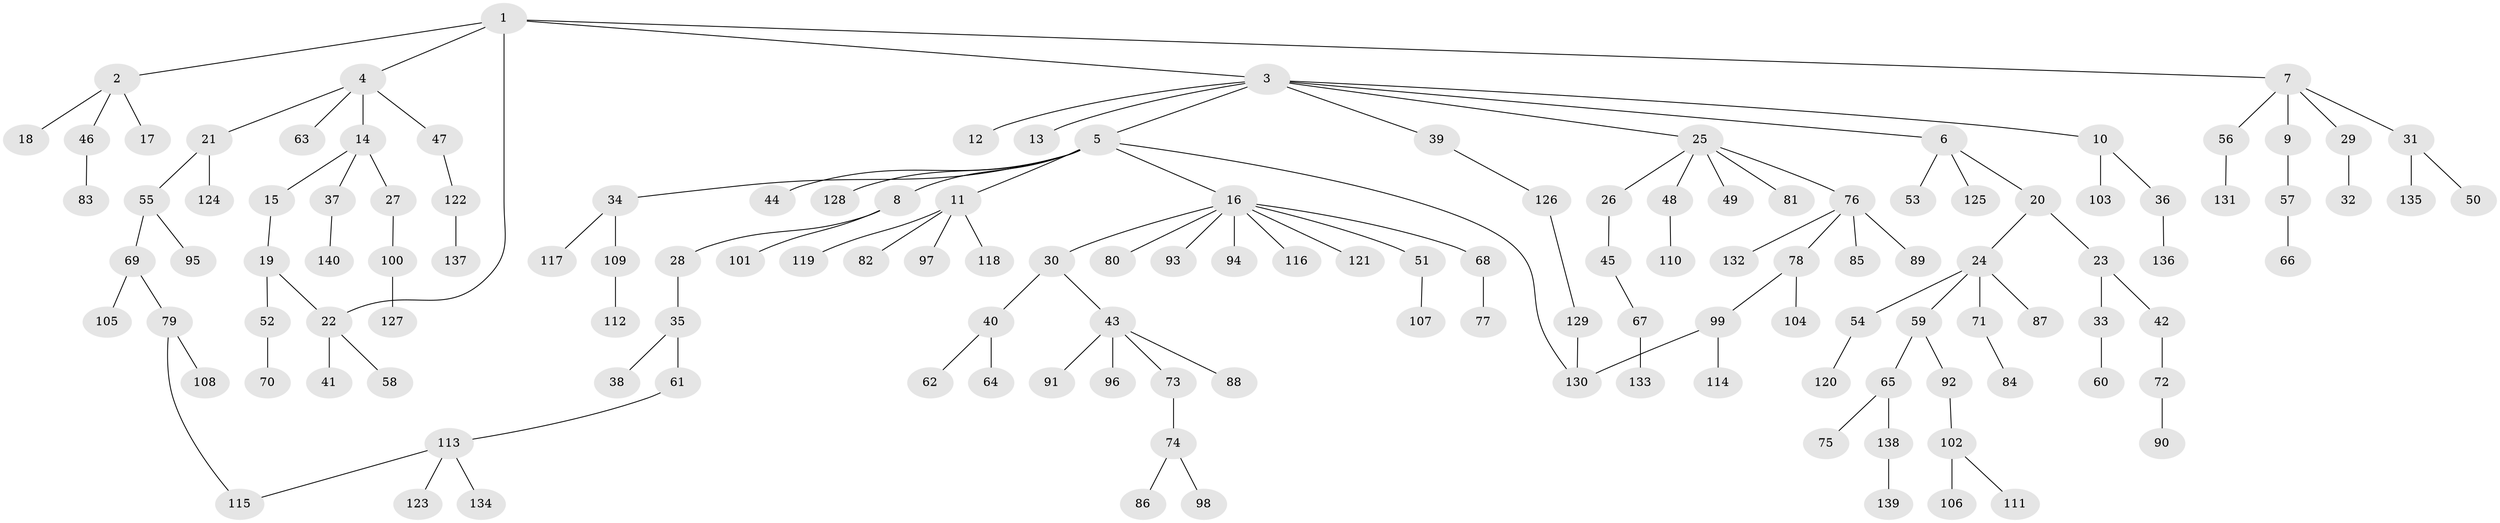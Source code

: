 // coarse degree distribution, {5: 0.041666666666666664, 4: 0.08333333333333333, 7: 0.010416666666666666, 15: 0.010416666666666666, 3: 0.11458333333333333, 2: 0.20833333333333334, 1: 0.53125}
// Generated by graph-tools (version 1.1) at 2025/41/03/06/25 10:41:30]
// undirected, 140 vertices, 143 edges
graph export_dot {
graph [start="1"]
  node [color=gray90,style=filled];
  1;
  2;
  3;
  4;
  5;
  6;
  7;
  8;
  9;
  10;
  11;
  12;
  13;
  14;
  15;
  16;
  17;
  18;
  19;
  20;
  21;
  22;
  23;
  24;
  25;
  26;
  27;
  28;
  29;
  30;
  31;
  32;
  33;
  34;
  35;
  36;
  37;
  38;
  39;
  40;
  41;
  42;
  43;
  44;
  45;
  46;
  47;
  48;
  49;
  50;
  51;
  52;
  53;
  54;
  55;
  56;
  57;
  58;
  59;
  60;
  61;
  62;
  63;
  64;
  65;
  66;
  67;
  68;
  69;
  70;
  71;
  72;
  73;
  74;
  75;
  76;
  77;
  78;
  79;
  80;
  81;
  82;
  83;
  84;
  85;
  86;
  87;
  88;
  89;
  90;
  91;
  92;
  93;
  94;
  95;
  96;
  97;
  98;
  99;
  100;
  101;
  102;
  103;
  104;
  105;
  106;
  107;
  108;
  109;
  110;
  111;
  112;
  113;
  114;
  115;
  116;
  117;
  118;
  119;
  120;
  121;
  122;
  123;
  124;
  125;
  126;
  127;
  128;
  129;
  130;
  131;
  132;
  133;
  134;
  135;
  136;
  137;
  138;
  139;
  140;
  1 -- 2;
  1 -- 3;
  1 -- 4;
  1 -- 7;
  1 -- 22;
  2 -- 17;
  2 -- 18;
  2 -- 46;
  3 -- 5;
  3 -- 6;
  3 -- 10;
  3 -- 12;
  3 -- 13;
  3 -- 25;
  3 -- 39;
  4 -- 14;
  4 -- 21;
  4 -- 47;
  4 -- 63;
  5 -- 8;
  5 -- 11;
  5 -- 16;
  5 -- 34;
  5 -- 44;
  5 -- 128;
  5 -- 130;
  6 -- 20;
  6 -- 53;
  6 -- 125;
  7 -- 9;
  7 -- 29;
  7 -- 31;
  7 -- 56;
  8 -- 28;
  8 -- 101;
  9 -- 57;
  10 -- 36;
  10 -- 103;
  11 -- 82;
  11 -- 97;
  11 -- 118;
  11 -- 119;
  14 -- 15;
  14 -- 27;
  14 -- 37;
  15 -- 19;
  16 -- 30;
  16 -- 51;
  16 -- 68;
  16 -- 80;
  16 -- 93;
  16 -- 94;
  16 -- 116;
  16 -- 121;
  19 -- 52;
  19 -- 22;
  20 -- 23;
  20 -- 24;
  21 -- 55;
  21 -- 124;
  22 -- 41;
  22 -- 58;
  23 -- 33;
  23 -- 42;
  24 -- 54;
  24 -- 59;
  24 -- 71;
  24 -- 87;
  25 -- 26;
  25 -- 48;
  25 -- 49;
  25 -- 76;
  25 -- 81;
  26 -- 45;
  27 -- 100;
  28 -- 35;
  29 -- 32;
  30 -- 40;
  30 -- 43;
  31 -- 50;
  31 -- 135;
  33 -- 60;
  34 -- 109;
  34 -- 117;
  35 -- 38;
  35 -- 61;
  36 -- 136;
  37 -- 140;
  39 -- 126;
  40 -- 62;
  40 -- 64;
  42 -- 72;
  43 -- 73;
  43 -- 88;
  43 -- 91;
  43 -- 96;
  45 -- 67;
  46 -- 83;
  47 -- 122;
  48 -- 110;
  51 -- 107;
  52 -- 70;
  54 -- 120;
  55 -- 69;
  55 -- 95;
  56 -- 131;
  57 -- 66;
  59 -- 65;
  59 -- 92;
  61 -- 113;
  65 -- 75;
  65 -- 138;
  67 -- 133;
  68 -- 77;
  69 -- 79;
  69 -- 105;
  71 -- 84;
  72 -- 90;
  73 -- 74;
  74 -- 86;
  74 -- 98;
  76 -- 78;
  76 -- 85;
  76 -- 89;
  76 -- 132;
  78 -- 99;
  78 -- 104;
  79 -- 108;
  79 -- 115;
  92 -- 102;
  99 -- 114;
  99 -- 130;
  100 -- 127;
  102 -- 106;
  102 -- 111;
  109 -- 112;
  113 -- 115;
  113 -- 123;
  113 -- 134;
  122 -- 137;
  126 -- 129;
  129 -- 130;
  138 -- 139;
}
